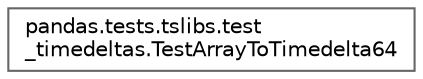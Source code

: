 digraph "Graphical Class Hierarchy"
{
 // LATEX_PDF_SIZE
  bgcolor="transparent";
  edge [fontname=Helvetica,fontsize=10,labelfontname=Helvetica,labelfontsize=10];
  node [fontname=Helvetica,fontsize=10,shape=box,height=0.2,width=0.4];
  rankdir="LR";
  Node0 [id="Node000000",label="pandas.tests.tslibs.test\l_timedeltas.TestArrayToTimedelta64",height=0.2,width=0.4,color="grey40", fillcolor="white", style="filled",URL="$da/dac/classpandas_1_1tests_1_1tslibs_1_1test__timedeltas_1_1TestArrayToTimedelta64.html",tooltip=" "];
}
